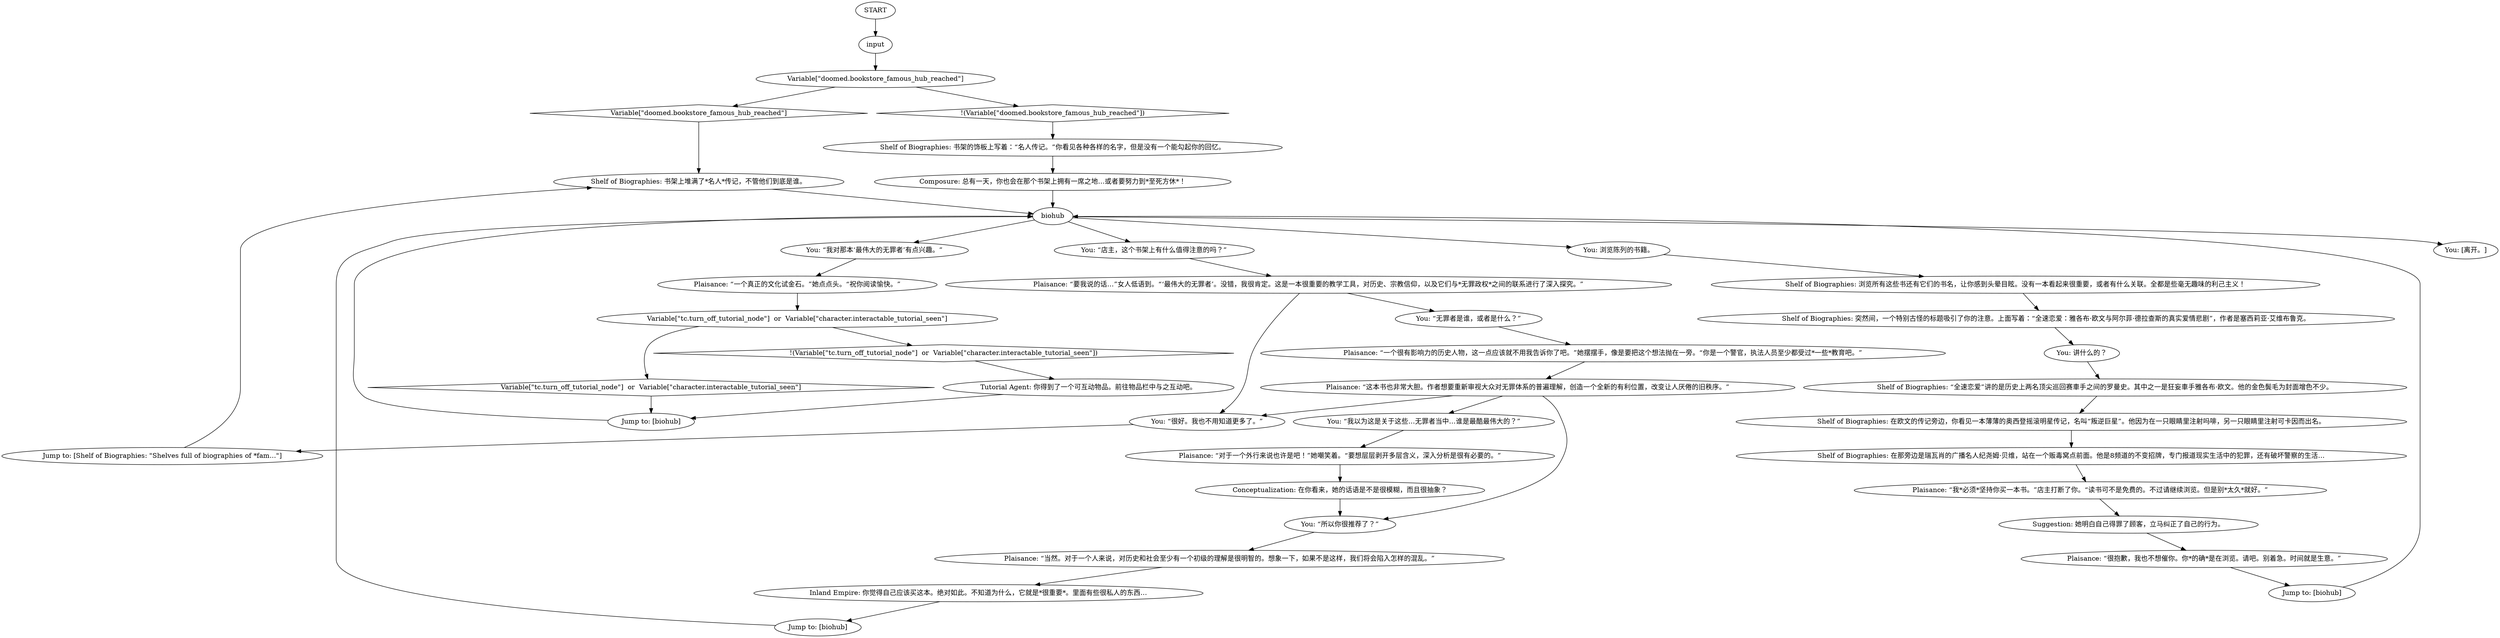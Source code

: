 # BOOKSTORE / BIOGRAPHIES
# Shelf full of biographies of famous people.
# ==================================================
digraph G {
	  0 [label="START"];
	  1 [label="input"];
	  2 [label="Plaisance: “一个很有影响力的历史人物，这一点应该就不用我告诉你了吧。”她摆摆手，像是要把这个想法抛在一旁。“你是一个警官，执法人员至少都受过*一些*教育吧。”"];
	  3 [label="Shelf of Biographies: “全速恋爱”讲的是历史上两名顶尖巡回赛車手之间的罗曼史。其中之一是狂妄車手雅各布·欧文。他的金色鬓毛为封面增色不少。"];
	  4 [label="Shelf of Biographies: 在欧文的传记旁边，你看见一本薄薄的奥西登摇滚明星传记，名叫“叛逆巨星”。他因为在一只眼睛里注射吗啡，另一只眼睛里注射可卡因而出名。"];
	  5 [label="Shelf of Biographies: 书架的饰板上写着：“名人传记。”你看见各种各样的名字，但是没有一个能勾起你的回忆。"];
	  6 [label="Shelf of Biographies: 浏览所有这些书还有它们的书名，让你感到头晕目眩。没有一本看起来很重要，或者有什么关联。全都是些毫无趣味的利己主义！"];
	  7 [label="Shelf of Biographies: 在那旁边是瑞瓦肖的广播名人纪尧姆·贝维，站在一个贩毒窝点前面。他是8频道的不变招牌，专门报道现实生活中的犯罪，还有破坏警察的生活…"];
	  8 [label="biohub"];
	  9 [label="Jump to: [biohub]"];
	  10 [label="Plaisance: “我*必须*坚持你买一本书。”店主打断了你。“读书可不是免费的。不过请继续浏览。但是别*太久*就好。”"];
	  11 [label="You: “无罪者是谁，或者是什么？”"];
	  12 [label="Plaisance: “要我说的话…”女人低语到。“‘最伟大的无罪者’。没错，我很肯定。这是一本很重要的教学工具，对历史、宗教信仰，以及它们与*无罪政权*之间的联系进行了深入探究。”"];
	  13 [label="Variable[\"tc.turn_off_tutorial_node\"]  or  Variable[\"character.interactable_tutorial_seen\"]"];
	  14 [label="Variable[\"tc.turn_off_tutorial_node\"]  or  Variable[\"character.interactable_tutorial_seen\"]", shape=diamond];
	  15 [label="!(Variable[\"tc.turn_off_tutorial_node\"]  or  Variable[\"character.interactable_tutorial_seen\"])", shape=diamond];
	  16 [label="Tutorial Agent: 你得到了一个可互动物品。前往物品栏中与之互动吧。"];
	  17 [label="Plaisance: “对于一个外行来说也许是吧！”她嘲笑着。“要想层层剥开多层含义，深入分析是很有必要的。”"];
	  18 [label="You: 讲什么的？"];
	  19 [label="Plaisance: “这本书也非常大胆。作者想要重新审视大众对无罪体系的普遍理解，创造一个全新的有利位置，改变让人厌倦的旧秩序。”"];
	  20 [label="You: [离开。]"];
	  21 [label="You: “我对那本‘最伟大的无罪者’有点兴趣。”"];
	  22 [label="You: “店主，这个书架上有什么值得注意的吗？”"];
	  23 [label="Plaisance: “一个真正的文化试金石。”她点点头。“祝你阅读愉快。”"];
	  24 [label="Jump to: [biohub]"];
	  25 [label="Suggestion: 她明白自己得罪了顾客，立马纠正了自己的行为。"];
	  26 [label="Composure: 总有一天，你也会在那个书架上拥有一席之地…或者要努力到*至死方休*！"];
	  27 [label="Shelf of Biographies: 书架上堆满了*名人*传记，不管他们到底是谁。"];
	  28 [label="You: 浏览陈列的书籍。"];
	  29 [label="You: “很好。我也不用知道更多了。”"];
	  30 [label="You: “我以为这是关于这些…无罪者当中…谁是最酷最伟大的？”"];
	  31 [label="Conceptualization: 在你看来，她的话语是不是很模糊，而且很抽象？"];
	  32 [label="Jump to: [Shelf of Biographies: \"Shelves full of biographies of *fam...\"]"];
	  33 [label="Jump to: [biohub]"];
	  34 [label="Plaisance: “很抱歉，我也不想催你。你*的确*是在浏览。请吧。别着急。时间就是生意。”"];
	  35 [label="Plaisance: “当然。对于一个人来说，对历史和社会至少有一个初级的理解是很明智的。想象一下，如果不是这样，我们将会陷入怎样的混乱。”"];
	  36 [label="Variable[\"doomed.bookstore_famous_hub_reached\"]"];
	  37 [label="Variable[\"doomed.bookstore_famous_hub_reached\"]", shape=diamond];
	  38 [label="!(Variable[\"doomed.bookstore_famous_hub_reached\"])", shape=diamond];
	  39 [label="Inland Empire: 你觉得自己应该买这本。绝对如此。不知道为什么，它就是*很重要*。里面有些很私人的东西…"];
	  40 [label="You: “所以你很推荐了？”"];
	  41 [label="Shelf of Biographies: 突然间，一个特别古怪的标题吸引了你的注意。上面写着：“全速恋爱：雅各布·欧文与阿尔菲·德拉查斯的真实爱情悲剧”，作者是塞西莉亚·艾维布鲁克。"];
	  0 -> 1
	  1 -> 36
	  2 -> 19
	  3 -> 4
	  4 -> 7
	  5 -> 26
	  6 -> 41
	  7 -> 10
	  8 -> 20
	  8 -> 28
	  8 -> 21
	  8 -> 22
	  9 -> 8
	  10 -> 25
	  11 -> 2
	  12 -> 11
	  12 -> 29
	  13 -> 14
	  13 -> 15
	  14 -> 9
	  15 -> 16
	  16 -> 9
	  17 -> 31
	  18 -> 3
	  19 -> 40
	  19 -> 29
	  19 -> 30
	  21 -> 23
	  22 -> 12
	  23 -> 13
	  24 -> 8
	  25 -> 34
	  26 -> 8
	  27 -> 8
	  28 -> 6
	  29 -> 32
	  30 -> 17
	  31 -> 40
	  32 -> 27
	  33 -> 8
	  34 -> 33
	  35 -> 39
	  36 -> 37
	  36 -> 38
	  37 -> 27
	  38 -> 5
	  39 -> 24
	  40 -> 35
	  41 -> 18
}

